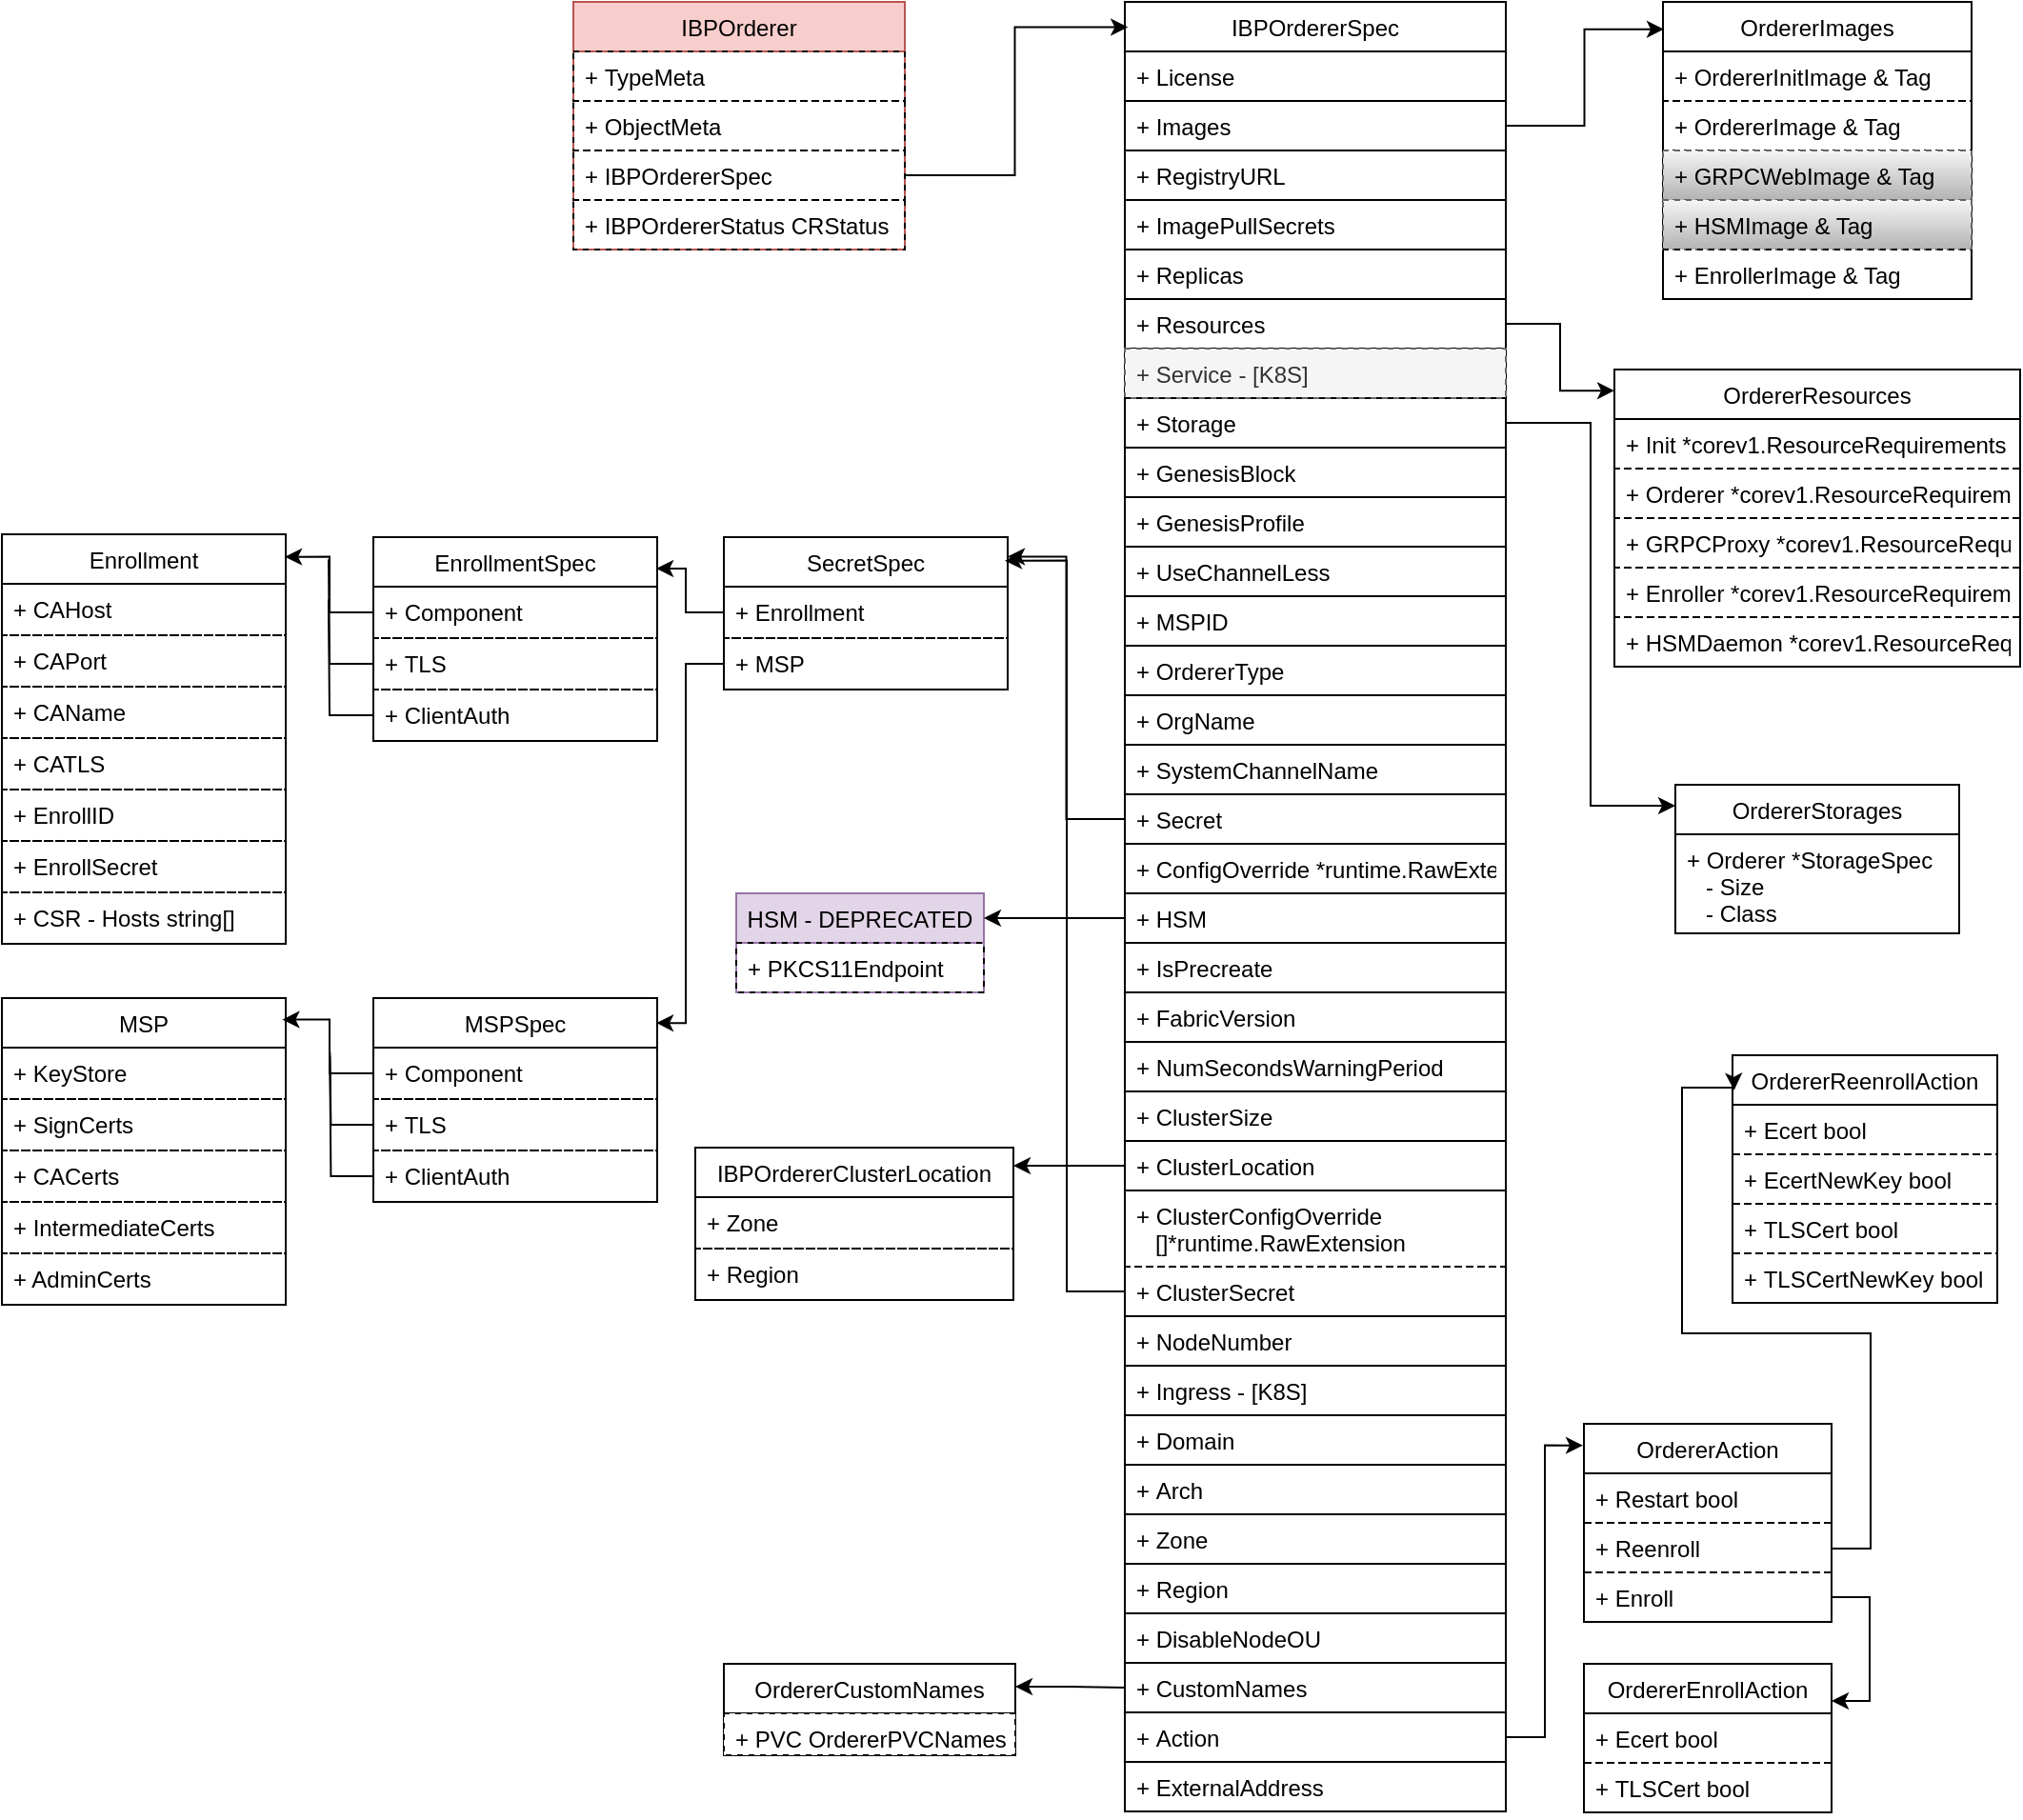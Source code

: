 <mxfile version="12.2.4" pages="1"><diagram id="SJQpfzE6kw7uKWCcVimh" name="Page-1"><mxGraphModel dx="2484" dy="545" grid="0" gridSize="10" guides="1" tooltips="1" connect="1" arrows="1" fold="1" page="0" pageScale="1" pageWidth="827" pageHeight="1169" math="0" shadow="0"><root><mxCell id="0"/><mxCell id="1" parent="0"/><mxCell id="6" value="IBPOrderer" style="swimlane;fontStyle=0;childLayout=stackLayout;horizontal=1;startSize=26;fillColor=#f8cecc;horizontalStack=0;resizeParent=1;resizeParentMax=0;resizeLast=0;collapsible=1;marginBottom=0;rounded=0;shadow=0;comic=0;swimlaneLine=1;glass=0;swimlaneFillColor=none;strokeColor=#b85450;" parent="1" vertex="1"><mxGeometry x="-830" y="121" width="174" height="130" as="geometry"><mxRectangle x="110" y="120" width="90" height="26" as="alternateBounds"/></mxGeometry></mxCell><mxCell id="7" value="+ TypeMeta" style="text;strokeColor=#000000;fillColor=none;align=left;verticalAlign=top;spacingLeft=4;spacingRight=4;overflow=hidden;rotatable=0;points=[[0,0.5],[1,0.5]];portConstraint=eastwest;dashed=1;rounded=0;glass=0;" parent="6" vertex="1"><mxGeometry y="26" width="174" height="26" as="geometry"/></mxCell><mxCell id="8" value="+ ObjectMeta" style="text;strokeColor=#000000;fillColor=none;align=left;verticalAlign=top;spacingLeft=4;spacingRight=4;overflow=hidden;rotatable=0;points=[[0,0.5],[1,0.5]];portConstraint=eastwest;dashed=1;rounded=0;glass=0;" parent="6" vertex="1"><mxGeometry y="52" width="174" height="26" as="geometry"/></mxCell><mxCell id="9" value="+ IBPOrdererSpec" style="text;strokeColor=#000000;fillColor=none;align=left;verticalAlign=top;spacingLeft=4;spacingRight=4;overflow=hidden;rotatable=0;points=[[0,0.5],[1,0.5]];portConstraint=eastwest;rounded=0;dashed=1;glass=0;" parent="6" vertex="1"><mxGeometry y="78" width="174" height="26" as="geometry"/></mxCell><mxCell id="10" value="+ IBPOrdererStatus CRStatus" style="text;strokeColor=#000000;fillColor=none;align=left;verticalAlign=top;spacingLeft=4;spacingRight=4;overflow=hidden;rotatable=0;points=[[0,0.5],[1,0.5]];portConstraint=eastwest;rounded=0;dashed=1;glass=0;" parent="6" vertex="1"><mxGeometry y="104" width="174" height="26" as="geometry"/></mxCell><mxCell id="11" value="IBPOrdererSpec" style="swimlane;fontStyle=0;childLayout=stackLayout;horizontal=1;startSize=26;horizontalStack=0;resizeParent=1;resizeParentMax=0;resizeLast=0;collapsible=1;marginBottom=0;rounded=0;shadow=0;comic=0;swimlaneLine=1;glass=0;swimlaneFillColor=none;" parent="1" vertex="1"><mxGeometry x="-540.5" y="121" width="200" height="950" as="geometry"><mxRectangle x="110" y="120" width="90" height="26" as="alternateBounds"/></mxGeometry></mxCell><mxCell id="12" value="+ License" style="text;strokeColor=#000000;fillColor=none;align=left;verticalAlign=top;spacingLeft=4;spacingRight=4;overflow=hidden;rotatable=0;points=[[0,0.5],[1,0.5]];portConstraint=eastwest;dashed=1;rounded=0;glass=0;" parent="11" vertex="1"><mxGeometry y="26" width="200" height="26" as="geometry"/></mxCell><mxCell id="13" value="+ Images" style="text;strokeColor=#000000;fillColor=none;align=left;verticalAlign=top;spacingLeft=4;spacingRight=4;overflow=hidden;rotatable=0;points=[[0,0.5],[1,0.5]];portConstraint=eastwest;dashed=1;rounded=0;glass=0;" parent="11" vertex="1"><mxGeometry y="52" width="200" height="26" as="geometry"/></mxCell><mxCell id="14" value="+ RegistryURL" style="text;strokeColor=#000000;fillColor=none;align=left;verticalAlign=top;spacingLeft=4;spacingRight=4;overflow=hidden;rotatable=0;points=[[0,0.5],[1,0.5]];portConstraint=eastwest;rounded=0;dashed=1;glass=0;" parent="11" vertex="1"><mxGeometry y="78" width="200" height="26" as="geometry"/></mxCell><mxCell id="15" value="+ ImagePullSecrets" style="text;strokeColor=#000000;fillColor=none;align=left;verticalAlign=top;spacingLeft=4;spacingRight=4;overflow=hidden;rotatable=0;points=[[0,0.5],[1,0.5]];portConstraint=eastwest;rounded=0;dashed=1;glass=0;" parent="11" vertex="1"><mxGeometry y="104" width="200" height="26" as="geometry"/></mxCell><mxCell id="16" value="+ Replicas" style="text;strokeColor=#000000;fillColor=none;align=left;verticalAlign=top;spacingLeft=4;spacingRight=4;overflow=hidden;rotatable=0;points=[[0,0.5],[1,0.5]];portConstraint=eastwest;rounded=0;dashed=1;glass=0;" parent="11" vertex="1"><mxGeometry y="130" width="200" height="26" as="geometry"/></mxCell><mxCell id="17" value="+ Resources" style="text;strokeColor=#000000;fillColor=none;align=left;verticalAlign=top;spacingLeft=4;spacingRight=4;overflow=hidden;rotatable=0;points=[[0,0.5],[1,0.5]];portConstraint=eastwest;rounded=0;dashed=1;glass=0;" parent="11" vertex="1"><mxGeometry y="156" width="200" height="26" as="geometry"/></mxCell><mxCell id="18" value="+ Service - [K8S]" style="text;strokeColor=#666666;fillColor=#f5f5f5;align=left;verticalAlign=top;spacingLeft=4;spacingRight=4;overflow=hidden;rotatable=0;points=[[0,0.5],[1,0.5]];portConstraint=eastwest;rounded=0;dashed=1;glass=0;fontColor=#333333;" parent="11" vertex="1"><mxGeometry y="182" width="200" height="26" as="geometry"/></mxCell><mxCell id="19" value="+ Storage" style="text;strokeColor=#000000;fillColor=none;align=left;verticalAlign=top;spacingLeft=4;spacingRight=4;overflow=hidden;rotatable=0;points=[[0,0.5],[1,0.5]];portConstraint=eastwest;rounded=0;dashed=1;glass=0;" parent="11" vertex="1"><mxGeometry y="208" width="200" height="26" as="geometry"/></mxCell><mxCell id="92" value="+ GenesisBlock" style="text;strokeColor=#000000;fillColor=none;align=left;verticalAlign=top;spacingLeft=4;spacingRight=4;overflow=hidden;rotatable=0;points=[[0,0.5],[1,0.5]];portConstraint=eastwest;rounded=0;dashed=1;glass=0;" parent="11" vertex="1"><mxGeometry y="234" width="200" height="26" as="geometry"/></mxCell><mxCell id="91" value="+ GenesisProfile" style="text;strokeColor=#000000;fillColor=none;align=left;verticalAlign=top;spacingLeft=4;spacingRight=4;overflow=hidden;rotatable=0;points=[[0,0.5],[1,0.5]];portConstraint=eastwest;rounded=0;dashed=1;glass=0;" parent="11" vertex="1"><mxGeometry y="260" width="200" height="26" as="geometry"/></mxCell><mxCell id="90" value="+ UseChannelLess" style="text;strokeColor=#000000;fillColor=none;align=left;verticalAlign=top;spacingLeft=4;spacingRight=4;overflow=hidden;rotatable=0;points=[[0,0.5],[1,0.5]];portConstraint=eastwest;rounded=0;dashed=1;glass=0;" parent="11" vertex="1"><mxGeometry y="286" width="200" height="26" as="geometry"/></mxCell><mxCell id="89" value="+ MSPID" style="text;strokeColor=#000000;fillColor=none;align=left;verticalAlign=top;spacingLeft=4;spacingRight=4;overflow=hidden;rotatable=0;points=[[0,0.5],[1,0.5]];portConstraint=eastwest;rounded=0;dashed=1;glass=0;" parent="11" vertex="1"><mxGeometry y="312" width="200" height="26" as="geometry"/></mxCell><mxCell id="88" value="+ OrdererType" style="text;strokeColor=#000000;fillColor=none;align=left;verticalAlign=top;spacingLeft=4;spacingRight=4;overflow=hidden;rotatable=0;points=[[0,0.5],[1,0.5]];portConstraint=eastwest;rounded=0;dashed=1;glass=0;" parent="11" vertex="1"><mxGeometry y="338" width="200" height="26" as="geometry"/></mxCell><mxCell id="87" value="+ OrgName" style="text;strokeColor=#000000;fillColor=none;align=left;verticalAlign=top;spacingLeft=4;spacingRight=4;overflow=hidden;rotatable=0;points=[[0,0.5],[1,0.5]];portConstraint=eastwest;rounded=0;dashed=1;glass=0;" parent="11" vertex="1"><mxGeometry y="364" width="200" height="26" as="geometry"/></mxCell><mxCell id="86" value="+ SystemChannelName" style="text;strokeColor=#000000;fillColor=none;align=left;verticalAlign=top;spacingLeft=4;spacingRight=4;overflow=hidden;rotatable=0;points=[[0,0.5],[1,0.5]];portConstraint=eastwest;rounded=0;dashed=1;glass=0;" parent="11" vertex="1"><mxGeometry y="390" width="200" height="26" as="geometry"/></mxCell><mxCell id="85" value="+ Secret" style="text;strokeColor=#000000;fillColor=none;align=left;verticalAlign=top;spacingLeft=4;spacingRight=4;overflow=hidden;rotatable=0;points=[[0,0.5],[1,0.5]];portConstraint=eastwest;rounded=0;dashed=1;glass=0;" parent="11" vertex="1"><mxGeometry y="416" width="200" height="26" as="geometry"/></mxCell><mxCell id="20" value="+ ConfigOverride *runtime.RawExtension" style="text;strokeColor=#000000;fillColor=none;align=left;verticalAlign=top;spacingLeft=4;spacingRight=4;overflow=hidden;rotatable=0;points=[[0,0.5],[1,0.5]];portConstraint=eastwest;rounded=0;dashed=1;glass=0;" parent="11" vertex="1"><mxGeometry y="442" width="200" height="26" as="geometry"/></mxCell><mxCell id="21" value="+ HSM" style="text;strokeColor=#000000;fillColor=none;align=left;verticalAlign=top;spacingLeft=4;spacingRight=4;overflow=hidden;rotatable=0;points=[[0,0.5],[1,0.5]];portConstraint=eastwest;rounded=0;dashed=1;glass=0;" parent="11" vertex="1"><mxGeometry y="468" width="200" height="26" as="geometry"/></mxCell><mxCell id="84" value="+ IsPrecreate" style="text;strokeColor=#000000;fillColor=none;align=left;verticalAlign=top;spacingLeft=4;spacingRight=4;overflow=hidden;rotatable=0;points=[[0,0.5],[1,0.5]];portConstraint=eastwest;rounded=0;dashed=1;glass=0;" parent="11" vertex="1"><mxGeometry y="494" width="200" height="26" as="geometry"/></mxCell><mxCell id="24" value="+ FabricVersion" style="text;strokeColor=#000000;fillColor=none;align=left;verticalAlign=top;spacingLeft=4;spacingRight=4;overflow=hidden;rotatable=0;points=[[0,0.5],[1,0.5]];portConstraint=eastwest;rounded=0;dashed=1;glass=0;" parent="11" vertex="1"><mxGeometry y="520" width="200" height="26" as="geometry"/></mxCell><mxCell id="83" value="+ NumSecondsWarningPeriod" style="text;strokeColor=#000000;fillColor=none;align=left;verticalAlign=top;spacingLeft=4;spacingRight=4;overflow=hidden;rotatable=0;points=[[0,0.5],[1,0.5]];portConstraint=eastwest;rounded=0;dashed=1;glass=0;" parent="11" vertex="1"><mxGeometry y="546" width="200" height="26" as="geometry"/></mxCell><mxCell id="82" value="+ ClusterSize" style="text;strokeColor=#000000;fillColor=none;align=left;verticalAlign=top;spacingLeft=4;spacingRight=4;overflow=hidden;rotatable=0;points=[[0,0.5],[1,0.5]];portConstraint=eastwest;rounded=0;dashed=1;glass=0;" parent="11" vertex="1"><mxGeometry y="572" width="200" height="26" as="geometry"/></mxCell><mxCell id="81" value="+ ClusterLocation" style="text;strokeColor=#000000;fillColor=none;align=left;verticalAlign=top;spacingLeft=4;spacingRight=4;overflow=hidden;rotatable=0;points=[[0,0.5],[1,0.5]];portConstraint=eastwest;rounded=0;dashed=1;glass=0;" parent="11" vertex="1"><mxGeometry y="598" width="200" height="26" as="geometry"/></mxCell><mxCell id="80" value="+ ClusterConfigOverride&#10;   []*runtime.RawExtension " style="text;strokeColor=#000000;fillColor=none;align=left;verticalAlign=top;spacingLeft=4;spacingRight=4;overflow=hidden;rotatable=0;points=[[0,0.5],[1,0.5]];portConstraint=eastwest;rounded=0;dashed=1;glass=0;" parent="11" vertex="1"><mxGeometry y="624" width="200" height="40" as="geometry"/></mxCell><mxCell id="79" value="+ ClusterSecret" style="text;strokeColor=#000000;fillColor=none;align=left;verticalAlign=top;spacingLeft=4;spacingRight=4;overflow=hidden;rotatable=0;points=[[0,0.5],[1,0.5]];portConstraint=eastwest;rounded=0;dashed=1;glass=0;" parent="11" vertex="1"><mxGeometry y="664" width="200" height="26" as="geometry"/></mxCell><mxCell id="78" value="+ NodeNumber" style="text;strokeColor=#000000;fillColor=none;align=left;verticalAlign=top;spacingLeft=4;spacingRight=4;overflow=hidden;rotatable=0;points=[[0,0.5],[1,0.5]];portConstraint=eastwest;rounded=0;dashed=1;glass=0;" parent="11" vertex="1"><mxGeometry y="690" width="200" height="26" as="geometry"/></mxCell><mxCell id="26" value="+ Ingress - [K8S]" style="text;strokeColor=#000000;fillColor=none;align=left;verticalAlign=top;spacingLeft=4;spacingRight=4;overflow=hidden;rotatable=0;points=[[0,0.5],[1,0.5]];portConstraint=eastwest;rounded=0;dashed=1;glass=0;" parent="11" vertex="1"><mxGeometry y="716" width="200" height="26" as="geometry"/></mxCell><mxCell id="25" value="+ Domain" style="text;strokeColor=#000000;fillColor=none;align=left;verticalAlign=top;spacingLeft=4;spacingRight=4;overflow=hidden;rotatable=0;points=[[0,0.5],[1,0.5]];portConstraint=eastwest;rounded=0;dashed=1;glass=0;" parent="11" vertex="1"><mxGeometry y="742" width="200" height="26" as="geometry"/></mxCell><mxCell id="27" value="+ Arch" style="text;strokeColor=#000000;fillColor=none;align=left;verticalAlign=top;spacingLeft=4;spacingRight=4;overflow=hidden;rotatable=0;points=[[0,0.5],[1,0.5]];portConstraint=eastwest;rounded=0;dashed=1;glass=0;" parent="11" vertex="1"><mxGeometry y="768" width="200" height="26" as="geometry"/></mxCell><mxCell id="29" value="+ Zone" style="text;strokeColor=#000000;fillColor=none;align=left;verticalAlign=top;spacingLeft=4;spacingRight=4;overflow=hidden;rotatable=0;points=[[0,0.5],[1,0.5]];portConstraint=eastwest;rounded=0;dashed=1;glass=0;" parent="11" vertex="1"><mxGeometry y="794" width="200" height="26" as="geometry"/></mxCell><mxCell id="28" value="+ Region" style="text;strokeColor=#000000;fillColor=none;align=left;verticalAlign=top;spacingLeft=4;spacingRight=4;overflow=hidden;rotatable=0;points=[[0,0.5],[1,0.5]];portConstraint=eastwest;rounded=0;dashed=1;glass=0;" parent="11" vertex="1"><mxGeometry y="820" width="200" height="26" as="geometry"/></mxCell><mxCell id="77" value="+ DisableNodeOU" style="text;strokeColor=#000000;fillColor=none;align=left;verticalAlign=top;spacingLeft=4;spacingRight=4;overflow=hidden;rotatable=0;points=[[0,0.5],[1,0.5]];portConstraint=eastwest;rounded=0;dashed=1;glass=0;" parent="11" vertex="1"><mxGeometry y="846" width="200" height="26" as="geometry"/></mxCell><mxCell id="22" value="+ CustomNames" style="text;strokeColor=#000000;fillColor=none;align=left;verticalAlign=top;spacingLeft=4;spacingRight=4;overflow=hidden;rotatable=0;points=[[0,0.5],[1,0.5]];portConstraint=eastwest;rounded=0;dashed=1;glass=0;" parent="11" vertex="1"><mxGeometry y="872" width="200" height="26" as="geometry"/></mxCell><mxCell id="30" value="+ Action" style="text;strokeColor=#000000;fillColor=none;align=left;verticalAlign=top;spacingLeft=4;spacingRight=4;overflow=hidden;rotatable=0;points=[[0,0.5],[1,0.5]];portConstraint=eastwest;rounded=0;dashed=1;glass=0;" parent="11" vertex="1"><mxGeometry y="898" width="200" height="26" as="geometry"/></mxCell><mxCell id="31" value="+ ExternalAddress" style="text;strokeColor=#000000;fillColor=none;align=left;verticalAlign=top;spacingLeft=4;spacingRight=4;overflow=hidden;rotatable=0;points=[[0,0.5],[1,0.5]];portConstraint=eastwest;rounded=0;dashed=1;glass=0;" parent="11" vertex="1"><mxGeometry y="924" width="200" height="26" as="geometry"/></mxCell><mxCell id="32" value="OrdererAction" style="swimlane;fontStyle=0;childLayout=stackLayout;horizontal=1;startSize=26;horizontalStack=0;resizeParent=1;resizeParentMax=0;resizeLast=0;collapsible=1;marginBottom=0;rounded=0;shadow=0;comic=0;swimlaneLine=1;glass=0;swimlaneFillColor=none;" parent="1" vertex="1"><mxGeometry x="-299.5" y="867.5" width="130" height="104" as="geometry"><mxRectangle x="110" y="120" width="90" height="26" as="alternateBounds"/></mxGeometry></mxCell><mxCell id="33" value="+ Restart bool" style="text;strokeColor=#000000;fillColor=none;align=left;verticalAlign=top;spacingLeft=4;spacingRight=4;overflow=hidden;rotatable=0;points=[[0,0.5],[1,0.5]];portConstraint=eastwest;dashed=1;rounded=0;glass=0;" parent="32" vertex="1"><mxGeometry y="26" width="130" height="26" as="geometry"/></mxCell><mxCell id="34" value="+ Reenroll" style="text;strokeColor=#000000;fillColor=none;align=left;verticalAlign=top;spacingLeft=4;spacingRight=4;overflow=hidden;rotatable=0;points=[[0,0.5],[1,0.5]];portConstraint=eastwest;dashed=1;rounded=0;glass=0;" parent="32" vertex="1"><mxGeometry y="52" width="130" height="26" as="geometry"/></mxCell><mxCell id="35" value="+ Enroll" style="text;strokeColor=#000000;fillColor=none;align=left;verticalAlign=top;spacingLeft=4;spacingRight=4;overflow=hidden;rotatable=0;points=[[0,0.5],[1,0.5]];portConstraint=eastwest;rounded=0;dashed=1;glass=0;" parent="32" vertex="1"><mxGeometry y="78" width="130" height="26" as="geometry"/></mxCell><mxCell id="37" style="edgeStyle=orthogonalEdgeStyle;rounded=0;orthogonalLoop=1;jettySize=auto;html=1;exitX=1;exitY=0.5;exitDx=0;exitDy=0;entryX=-0.004;entryY=0.109;entryDx=0;entryDy=0;entryPerimeter=0;" parent="1" source="30" target="32" edge="1"><mxGeometry relative="1" as="geometry"/></mxCell><mxCell id="38" value="OrdererReenrollAction" style="swimlane;fontStyle=0;childLayout=stackLayout;horizontal=1;startSize=26;horizontalStack=0;resizeParent=1;resizeParentMax=0;resizeLast=0;collapsible=1;marginBottom=0;rounded=0;shadow=0;comic=0;swimlaneLine=1;glass=0;swimlaneFillColor=none;" parent="1" vertex="1"><mxGeometry x="-221.5" y="674" width="139" height="130" as="geometry"><mxRectangle x="110" y="120" width="90" height="26" as="alternateBounds"/></mxGeometry></mxCell><mxCell id="39" value="+ Ecert bool" style="text;strokeColor=#000000;fillColor=none;align=left;verticalAlign=top;spacingLeft=4;spacingRight=4;overflow=hidden;rotatable=0;points=[[0,0.5],[1,0.5]];portConstraint=eastwest;dashed=1;rounded=0;glass=0;" parent="38" vertex="1"><mxGeometry y="26" width="139" height="26" as="geometry"/></mxCell><mxCell id="40" value="+ EcertNewKey bool" style="text;strokeColor=#000000;fillColor=none;align=left;verticalAlign=top;spacingLeft=4;spacingRight=4;overflow=hidden;rotatable=0;points=[[0,0.5],[1,0.5]];portConstraint=eastwest;dashed=1;rounded=0;glass=0;" parent="38" vertex="1"><mxGeometry y="52" width="139" height="26" as="geometry"/></mxCell><mxCell id="41" value="+ TLSCert bool" style="text;strokeColor=#000000;fillColor=none;align=left;verticalAlign=top;spacingLeft=4;spacingRight=4;overflow=hidden;rotatable=0;points=[[0,0.5],[1,0.5]];portConstraint=eastwest;rounded=0;dashed=1;glass=0;" parent="38" vertex="1"><mxGeometry y="78" width="139" height="26" as="geometry"/></mxCell><mxCell id="43" value="+ TLSCertNewKey bool" style="text;strokeColor=#000000;fillColor=none;align=left;verticalAlign=top;spacingLeft=4;spacingRight=4;overflow=hidden;rotatable=0;points=[[0,0.5],[1,0.5]];portConstraint=eastwest;rounded=0;dashed=1;glass=0;" parent="38" vertex="1"><mxGeometry y="104" width="139" height="26" as="geometry"/></mxCell><mxCell id="42" style="edgeStyle=orthogonalEdgeStyle;rounded=0;orthogonalLoop=1;jettySize=auto;html=1;entryX=0.006;entryY=0.141;entryDx=0;entryDy=0;entryPerimeter=0;" parent="1" target="38" edge="1"><mxGeometry relative="1" as="geometry"><mxPoint x="-169" y="933" as="sourcePoint"/><Array as="points"><mxPoint x="-149" y="933"/><mxPoint x="-149" y="820"/><mxPoint x="-248" y="820"/><mxPoint x="-248" y="691"/></Array></mxGeometry></mxCell><mxCell id="44" value="OrdererEnrollAction" style="swimlane;fontStyle=0;childLayout=stackLayout;horizontal=1;startSize=26;horizontalStack=0;resizeParent=1;resizeParentMax=0;resizeLast=0;collapsible=1;marginBottom=0;rounded=0;shadow=0;comic=0;swimlaneLine=1;glass=0;swimlaneFillColor=none;" parent="1" vertex="1"><mxGeometry x="-299.5" y="993.5" width="130" height="78" as="geometry"><mxRectangle x="110" y="120" width="90" height="26" as="alternateBounds"/></mxGeometry></mxCell><mxCell id="45" value="+ Ecert bool" style="text;strokeColor=#000000;fillColor=none;align=left;verticalAlign=top;spacingLeft=4;spacingRight=4;overflow=hidden;rotatable=0;points=[[0,0.5],[1,0.5]];portConstraint=eastwest;dashed=1;rounded=0;glass=0;" parent="44" vertex="1"><mxGeometry y="26" width="130" height="26" as="geometry"/></mxCell><mxCell id="47" value="+ TLSCert bool" style="text;strokeColor=#000000;fillColor=none;align=left;verticalAlign=top;spacingLeft=4;spacingRight=4;overflow=hidden;rotatable=0;points=[[0,0.5],[1,0.5]];portConstraint=eastwest;rounded=0;dashed=1;glass=0;" parent="44" vertex="1"><mxGeometry y="52" width="130" height="26" as="geometry"/></mxCell><mxCell id="54" style="edgeStyle=orthogonalEdgeStyle;rounded=0;orthogonalLoop=1;jettySize=auto;html=1;exitX=1;exitY=0.25;exitDx=0;exitDy=0;entryX=0;entryY=0.5;entryDx=0;entryDy=0;startArrow=classic;startFill=1;endArrow=none;endFill=0;" parent="1" source="51" target="22" edge="1"><mxGeometry relative="1" as="geometry"/></mxCell><mxCell id="51" value="OrdererCustomNames" style="swimlane;fontStyle=0;childLayout=stackLayout;horizontal=1;startSize=26;horizontalStack=0;resizeParent=1;resizeParentMax=0;resizeLast=0;collapsible=1;marginBottom=0;rounded=0;shadow=0;comic=0;swimlaneLine=1;glass=0;swimlaneFillColor=none;" parent="1" vertex="1"><mxGeometry x="-751" y="993.5" width="153" height="48" as="geometry"><mxRectangle x="110" y="120" width="90" height="26" as="alternateBounds"/></mxGeometry></mxCell><mxCell id="52" value="+ PVC OrdererPVCNames" style="text;strokeColor=#000000;fillColor=#ffffff;align=left;verticalAlign=top;spacingLeft=4;spacingRight=4;overflow=hidden;rotatable=0;points=[[0,0.5],[1,0.5]];portConstraint=eastwest;dashed=1;rounded=0;glass=0;" parent="51" vertex="1"><mxGeometry y="26" width="153" height="22" as="geometry"/></mxCell><mxCell id="93" value="OrdererImages" style="swimlane;fontStyle=0;childLayout=stackLayout;horizontal=1;startSize=26;horizontalStack=0;resizeParent=1;resizeParentMax=0;resizeLast=0;collapsible=1;marginBottom=0;rounded=0;shadow=0;comic=0;swimlaneLine=1;glass=0;swimlaneFillColor=none;" parent="1" vertex="1"><mxGeometry x="-258" y="121" width="162" height="156" as="geometry"><mxRectangle x="110" y="120" width="90" height="26" as="alternateBounds"/></mxGeometry></mxCell><mxCell id="94" value="+ OrdererInitImage &amp; Tag&#10;" style="text;strokeColor=#000000;fillColor=none;align=left;verticalAlign=top;spacingLeft=4;spacingRight=4;overflow=hidden;rotatable=0;points=[[0,0.5],[1,0.5]];portConstraint=eastwest;dashed=1;rounded=0;glass=0;" parent="93" vertex="1"><mxGeometry y="26" width="162" height="26" as="geometry"/></mxCell><mxCell id="95" value="+ OrdererImage &amp; Tag&#10;" style="text;strokeColor=#000000;fillColor=none;align=left;verticalAlign=top;spacingLeft=4;spacingRight=4;overflow=hidden;rotatable=0;points=[[0,0.5],[1,0.5]];portConstraint=eastwest;dashed=1;rounded=0;glass=0;" parent="93" vertex="1"><mxGeometry y="52" width="162" height="26" as="geometry"/></mxCell><mxCell id="96" value="+ GRPCWebImage &amp; Tag&#10;" style="text;align=left;verticalAlign=top;spacingLeft=4;spacingRight=4;overflow=hidden;rotatable=0;points=[[0,0.5],[1,0.5]];portConstraint=eastwest;dashed=1;rounded=0;glass=0;fillColor=#f5f5f5;strokeColor=#666666;gradientColor=#b3b3b3;" parent="93" vertex="1"><mxGeometry y="78" width="162" height="26" as="geometry"/></mxCell><mxCell id="97" value="+ HSMImage &amp; Tag&#10;" style="text;align=left;verticalAlign=top;spacingLeft=4;spacingRight=4;overflow=hidden;rotatable=0;points=[[0,0.5],[1,0.5]];portConstraint=eastwest;dashed=1;rounded=0;glass=0;fillColor=#f5f5f5;strokeColor=#666666;gradientColor=#b3b3b3;" parent="93" vertex="1"><mxGeometry y="104" width="162" height="26" as="geometry"/></mxCell><mxCell id="98" value="+ EnrollerImage &amp; Tag&#10;" style="text;strokeColor=#000000;fillColor=none;align=left;verticalAlign=top;spacingLeft=4;spacingRight=4;overflow=hidden;rotatable=0;points=[[0,0.5],[1,0.5]];portConstraint=eastwest;dashed=1;rounded=0;glass=0;" parent="93" vertex="1"><mxGeometry y="130" width="162" height="26" as="geometry"/></mxCell><mxCell id="99" style="edgeStyle=orthogonalEdgeStyle;rounded=0;orthogonalLoop=1;jettySize=auto;html=1;exitX=1;exitY=0.5;exitDx=0;exitDy=0;entryX=0.003;entryY=0.092;entryDx=0;entryDy=0;entryPerimeter=0;" parent="1" source="13" target="93" edge="1"><mxGeometry relative="1" as="geometry"/></mxCell><mxCell id="100" value="OrdererResources" style="swimlane;fontStyle=0;childLayout=stackLayout;horizontal=1;startSize=26;horizontalStack=0;resizeParent=1;resizeParentMax=0;resizeLast=0;collapsible=1;marginBottom=0;rounded=0;shadow=0;comic=0;swimlaneLine=1;glass=0;swimlaneFillColor=none;" parent="1" vertex="1"><mxGeometry x="-283.5" y="314" width="213" height="156" as="geometry"><mxRectangle x="110" y="120" width="90" height="26" as="alternateBounds"/></mxGeometry></mxCell><mxCell id="101" value="+ Init *corev1.ResourceRequirements" style="text;strokeColor=#000000;fillColor=none;align=left;verticalAlign=top;spacingLeft=4;spacingRight=4;overflow=hidden;rotatable=0;points=[[0,0.5],[1,0.5]];portConstraint=eastwest;dashed=1;rounded=0;glass=0;" parent="100" vertex="1"><mxGeometry y="26" width="213" height="26" as="geometry"/></mxCell><mxCell id="102" value="+ Orderer *corev1.ResourceRequirements" style="text;strokeColor=#000000;fillColor=none;align=left;verticalAlign=top;spacingLeft=4;spacingRight=4;overflow=hidden;rotatable=0;points=[[0,0.5],[1,0.5]];portConstraint=eastwest;dashed=1;rounded=0;glass=0;" parent="100" vertex="1"><mxGeometry y="52" width="213" height="26" as="geometry"/></mxCell><mxCell id="103" value="+ GRPCProxy *corev1.ResourceRequirements" style="text;strokeColor=#000000;fillColor=none;align=left;verticalAlign=top;spacingLeft=4;spacingRight=4;overflow=hidden;rotatable=0;points=[[0,0.5],[1,0.5]];portConstraint=eastwest;dashed=1;rounded=0;glass=0;" parent="100" vertex="1"><mxGeometry y="78" width="213" height="26" as="geometry"/></mxCell><mxCell id="105" value="+ Enroller *corev1.ResourceRequirements" style="text;strokeColor=#000000;fillColor=none;align=left;verticalAlign=top;spacingLeft=4;spacingRight=4;overflow=hidden;rotatable=0;points=[[0,0.5],[1,0.5]];portConstraint=eastwest;dashed=1;rounded=0;glass=0;" parent="100" vertex="1"><mxGeometry y="104" width="213" height="26" as="geometry"/></mxCell><mxCell id="104" value="+ HSMDaemon *corev1.ResourceRequirements" style="text;strokeColor=#000000;fillColor=none;align=left;verticalAlign=top;spacingLeft=4;spacingRight=4;overflow=hidden;rotatable=0;points=[[0,0.5],[1,0.5]];portConstraint=eastwest;dashed=1;rounded=0;glass=0;" parent="100" vertex="1"><mxGeometry y="130" width="213" height="26" as="geometry"/></mxCell><mxCell id="106" value="OrdererStorages" style="swimlane;fontStyle=0;childLayout=stackLayout;horizontal=1;startSize=26;horizontalStack=0;resizeParent=1;resizeParentMax=0;resizeLast=0;collapsible=1;marginBottom=0;rounded=0;shadow=0;comic=0;swimlaneLine=1;glass=0;swimlaneFillColor=none;" parent="1" vertex="1"><mxGeometry x="-251.5" y="532" width="149" height="78" as="geometry"><mxRectangle x="110" y="120" width="90" height="26" as="alternateBounds"/></mxGeometry></mxCell><mxCell id="107" value="+ Orderer *StorageSpec&#10;   - Size&#10;   - Class" style="text;strokeColor=#000000;fillColor=none;align=left;verticalAlign=top;spacingLeft=4;spacingRight=4;overflow=hidden;rotatable=0;points=[[0,0.5],[1,0.5]];portConstraint=eastwest;dashed=1;rounded=0;glass=0;" parent="106" vertex="1"><mxGeometry y="26" width="149" height="52" as="geometry"/></mxCell><mxCell id="109" style="edgeStyle=orthogonalEdgeStyle;rounded=0;orthogonalLoop=1;jettySize=auto;html=1;exitX=1;exitY=0.5;exitDx=0;exitDy=0;entryX=0;entryY=0.141;entryDx=0;entryDy=0;entryPerimeter=0;" parent="1" source="19" target="106" edge="1"><mxGeometry relative="1" as="geometry"/></mxCell><mxCell id="110" style="edgeStyle=orthogonalEdgeStyle;rounded=0;orthogonalLoop=1;jettySize=auto;html=1;exitX=1;exitY=0.5;exitDx=0;exitDy=0;entryX=0;entryY=0.071;entryDx=0;entryDy=0;entryPerimeter=0;" parent="1" source="17" target="100" edge="1"><mxGeometry relative="1" as="geometry"/></mxCell><mxCell id="111" value="SecretSpec" style="swimlane;fontStyle=0;childLayout=stackLayout;horizontal=1;startSize=26;horizontalStack=0;resizeParent=1;resizeParentMax=0;resizeLast=0;collapsible=1;marginBottom=0;rounded=0;shadow=0;comic=0;swimlaneLine=1;glass=0;swimlaneFillColor=none;" parent="1" vertex="1"><mxGeometry x="-751" y="402" width="149" height="80" as="geometry"><mxRectangle x="110" y="120" width="90" height="26" as="alternateBounds"/></mxGeometry></mxCell><mxCell id="112" value="+ Enrollment" style="text;strokeColor=#000000;fillColor=none;align=left;verticalAlign=top;spacingLeft=4;spacingRight=4;overflow=hidden;rotatable=0;points=[[0,0.5],[1,0.5]];portConstraint=eastwest;dashed=1;rounded=0;glass=0;" parent="111" vertex="1"><mxGeometry y="26" width="149" height="27" as="geometry"/></mxCell><mxCell id="114" value="+ MSP" style="text;strokeColor=#000000;fillColor=none;align=left;verticalAlign=top;spacingLeft=4;spacingRight=4;overflow=hidden;rotatable=0;points=[[0,0.5],[1,0.5]];portConstraint=eastwest;dashed=1;rounded=0;glass=0;" parent="111" vertex="1"><mxGeometry y="53" width="149" height="27" as="geometry"/></mxCell><mxCell id="113" style="edgeStyle=orthogonalEdgeStyle;rounded=0;orthogonalLoop=1;jettySize=auto;html=1;exitX=0;exitY=0.5;exitDx=0;exitDy=0;entryX=1;entryY=0.128;entryDx=0;entryDy=0;entryPerimeter=0;" parent="1" source="85" target="111" edge="1"><mxGeometry relative="1" as="geometry"/></mxCell><mxCell id="115" value="EnrollmentSpec" style="swimlane;fontStyle=0;childLayout=stackLayout;horizontal=1;startSize=26;horizontalStack=0;resizeParent=1;resizeParentMax=0;resizeLast=0;collapsible=1;marginBottom=0;rounded=0;shadow=0;comic=0;swimlaneLine=1;glass=0;swimlaneFillColor=none;" parent="1" vertex="1"><mxGeometry x="-935" y="402" width="149" height="107" as="geometry"><mxRectangle x="110" y="120" width="90" height="26" as="alternateBounds"/></mxGeometry></mxCell><mxCell id="116" value="+ Component" style="text;strokeColor=#000000;fillColor=none;align=left;verticalAlign=top;spacingLeft=4;spacingRight=4;overflow=hidden;rotatable=0;points=[[0,0.5],[1,0.5]];portConstraint=eastwest;dashed=1;rounded=0;glass=0;" parent="115" vertex="1"><mxGeometry y="26" width="149" height="27" as="geometry"/></mxCell><mxCell id="117" value="+ TLS" style="text;strokeColor=#000000;fillColor=none;align=left;verticalAlign=top;spacingLeft=4;spacingRight=4;overflow=hidden;rotatable=0;points=[[0,0.5],[1,0.5]];portConstraint=eastwest;dashed=1;rounded=0;glass=0;" parent="115" vertex="1"><mxGeometry y="53" width="149" height="27" as="geometry"/></mxCell><mxCell id="119" value="+ ClientAuth" style="text;strokeColor=#000000;fillColor=none;align=left;verticalAlign=top;spacingLeft=4;spacingRight=4;overflow=hidden;rotatable=0;points=[[0,0.5],[1,0.5]];portConstraint=eastwest;dashed=1;rounded=0;glass=0;" parent="115" vertex="1"><mxGeometry y="80" width="149" height="27" as="geometry"/></mxCell><mxCell id="118" style="edgeStyle=orthogonalEdgeStyle;rounded=0;orthogonalLoop=1;jettySize=auto;html=1;exitX=0;exitY=0.5;exitDx=0;exitDy=0;entryX=0.997;entryY=0.154;entryDx=0;entryDy=0;entryPerimeter=0;" parent="1" source="112" target="115" edge="1"><mxGeometry relative="1" as="geometry"/></mxCell><mxCell id="120" value="Enrollment" style="swimlane;fontStyle=0;childLayout=stackLayout;horizontal=1;startSize=26;horizontalStack=0;resizeParent=1;resizeParentMax=0;resizeLast=0;collapsible=1;marginBottom=0;rounded=0;shadow=0;comic=0;swimlaneLine=1;glass=0;swimlaneFillColor=none;" parent="1" vertex="1"><mxGeometry x="-1130" y="400.5" width="149" height="215" as="geometry"><mxRectangle x="110" y="120" width="90" height="26" as="alternateBounds"/></mxGeometry></mxCell><mxCell id="121" value="+ CAHost" style="text;strokeColor=#000000;fillColor=none;align=left;verticalAlign=top;spacingLeft=4;spacingRight=4;overflow=hidden;rotatable=0;points=[[0,0.5],[1,0.5]];portConstraint=eastwest;dashed=1;rounded=0;glass=0;" parent="120" vertex="1"><mxGeometry y="26" width="149" height="27" as="geometry"/></mxCell><mxCell id="122" value="+ CAPort" style="text;strokeColor=#000000;fillColor=none;align=left;verticalAlign=top;spacingLeft=4;spacingRight=4;overflow=hidden;rotatable=0;points=[[0,0.5],[1,0.5]];portConstraint=eastwest;dashed=1;rounded=0;glass=0;" parent="120" vertex="1"><mxGeometry y="53" width="149" height="27" as="geometry"/></mxCell><mxCell id="123" value="+ CAName" style="text;strokeColor=#000000;fillColor=none;align=left;verticalAlign=top;spacingLeft=4;spacingRight=4;overflow=hidden;rotatable=0;points=[[0,0.5],[1,0.5]];portConstraint=eastwest;dashed=1;rounded=0;glass=0;" parent="120" vertex="1"><mxGeometry y="80" width="149" height="27" as="geometry"/></mxCell><mxCell id="124" value="+ CATLS" style="text;strokeColor=#000000;fillColor=none;align=left;verticalAlign=top;spacingLeft=4;spacingRight=4;overflow=hidden;rotatable=0;points=[[0,0.5],[1,0.5]];portConstraint=eastwest;dashed=1;rounded=0;glass=0;" parent="120" vertex="1"><mxGeometry y="107" width="149" height="27" as="geometry"/></mxCell><mxCell id="125" value="+ EnrollID" style="text;strokeColor=#000000;fillColor=none;align=left;verticalAlign=top;spacingLeft=4;spacingRight=4;overflow=hidden;rotatable=0;points=[[0,0.5],[1,0.5]];portConstraint=eastwest;dashed=1;rounded=0;glass=0;" parent="120" vertex="1"><mxGeometry y="134" width="149" height="27" as="geometry"/></mxCell><mxCell id="126" value="+ EnrollSecret" style="text;strokeColor=#000000;fillColor=none;align=left;verticalAlign=top;spacingLeft=4;spacingRight=4;overflow=hidden;rotatable=0;points=[[0,0.5],[1,0.5]];portConstraint=eastwest;dashed=1;rounded=0;glass=0;" parent="120" vertex="1"><mxGeometry y="161" width="149" height="27" as="geometry"/></mxCell><mxCell id="127" value="+ CSR - Hosts string[]" style="text;strokeColor=#000000;fillColor=none;align=left;verticalAlign=top;spacingLeft=4;spacingRight=4;overflow=hidden;rotatable=0;points=[[0,0.5],[1,0.5]];portConstraint=eastwest;dashed=1;rounded=0;glass=0;" parent="120" vertex="1"><mxGeometry y="188" width="149" height="27" as="geometry"/></mxCell><mxCell id="128" style="edgeStyle=orthogonalEdgeStyle;rounded=0;orthogonalLoop=1;jettySize=auto;html=1;exitX=0;exitY=0.5;exitDx=0;exitDy=0;entryX=0.997;entryY=0.055;entryDx=0;entryDy=0;entryPerimeter=0;" parent="1" source="116" target="120" edge="1"><mxGeometry relative="1" as="geometry"/></mxCell><mxCell id="129" style="edgeStyle=orthogonalEdgeStyle;rounded=0;orthogonalLoop=1;jettySize=auto;html=1;endArrow=none;endFill=0;" parent="1" source="117" edge="1"><mxGeometry relative="1" as="geometry"><mxPoint x="-958.497" y="413.669" as="targetPoint"/></mxGeometry></mxCell><mxCell id="130" style="edgeStyle=orthogonalEdgeStyle;rounded=0;orthogonalLoop=1;jettySize=auto;html=1;exitX=0;exitY=0.5;exitDx=0;exitDy=0;endArrow=none;endFill=0;" parent="1" source="119" edge="1"><mxGeometry relative="1" as="geometry"><mxPoint x="-958.497" y="434.669" as="targetPoint"/></mxGeometry></mxCell><mxCell id="131" style="edgeStyle=orthogonalEdgeStyle;rounded=0;orthogonalLoop=1;jettySize=auto;html=1;exitX=0;exitY=0.5;exitDx=0;exitDy=0;endArrow=classic;endFill=1;entryX=0.997;entryY=0.122;entryDx=0;entryDy=0;entryPerimeter=0;startArrow=none;startFill=0;" parent="1" source="114" target="132" edge="1"><mxGeometry relative="1" as="geometry"><mxPoint x="-775.497" y="606.003" as="targetPoint"/><Array as="points"><mxPoint x="-771" y="469"/><mxPoint x="-771" y="657"/></Array></mxGeometry></mxCell><mxCell id="132" value="MSPSpec" style="swimlane;fontStyle=0;childLayout=stackLayout;horizontal=1;startSize=26;horizontalStack=0;resizeParent=1;resizeParentMax=0;resizeLast=0;collapsible=1;marginBottom=0;rounded=0;shadow=0;comic=0;swimlaneLine=1;glass=0;swimlaneFillColor=none;" parent="1" vertex="1"><mxGeometry x="-935" y="644" width="149" height="107" as="geometry"><mxRectangle x="110" y="120" width="90" height="26" as="alternateBounds"/></mxGeometry></mxCell><mxCell id="133" value="+ Component" style="text;strokeColor=#000000;fillColor=none;align=left;verticalAlign=top;spacingLeft=4;spacingRight=4;overflow=hidden;rotatable=0;points=[[0,0.5],[1,0.5]];portConstraint=eastwest;dashed=1;rounded=0;glass=0;" parent="132" vertex="1"><mxGeometry y="26" width="149" height="27" as="geometry"/></mxCell><mxCell id="134" value="+ TLS" style="text;strokeColor=#000000;fillColor=none;align=left;verticalAlign=top;spacingLeft=4;spacingRight=4;overflow=hidden;rotatable=0;points=[[0,0.5],[1,0.5]];portConstraint=eastwest;dashed=1;rounded=0;glass=0;" parent="132" vertex="1"><mxGeometry y="53" width="149" height="27" as="geometry"/></mxCell><mxCell id="135" value="+ ClientAuth" style="text;strokeColor=#000000;fillColor=none;align=left;verticalAlign=top;spacingLeft=4;spacingRight=4;overflow=hidden;rotatable=0;points=[[0,0.5],[1,0.5]];portConstraint=eastwest;dashed=1;rounded=0;glass=0;" parent="132" vertex="1"><mxGeometry y="80" width="149" height="27" as="geometry"/></mxCell><mxCell id="136" value="MSP" style="swimlane;fontStyle=0;childLayout=stackLayout;horizontal=1;startSize=26;horizontalStack=0;resizeParent=1;resizeParentMax=0;resizeLast=0;collapsible=1;marginBottom=0;rounded=0;shadow=0;comic=0;swimlaneLine=1;glass=0;swimlaneFillColor=none;" parent="1" vertex="1"><mxGeometry x="-1130" y="644" width="149" height="161" as="geometry"><mxRectangle x="110" y="120" width="90" height="26" as="alternateBounds"/></mxGeometry></mxCell><mxCell id="137" value="+ KeyStore" style="text;strokeColor=#000000;fillColor=none;align=left;verticalAlign=top;spacingLeft=4;spacingRight=4;overflow=hidden;rotatable=0;points=[[0,0.5],[1,0.5]];portConstraint=eastwest;dashed=1;rounded=0;glass=0;" parent="136" vertex="1"><mxGeometry y="26" width="149" height="27" as="geometry"/></mxCell><mxCell id="138" value="+ SignCerts" style="text;strokeColor=#000000;fillColor=none;align=left;verticalAlign=top;spacingLeft=4;spacingRight=4;overflow=hidden;rotatable=0;points=[[0,0.5],[1,0.5]];portConstraint=eastwest;dashed=1;rounded=0;glass=0;" parent="136" vertex="1"><mxGeometry y="53" width="149" height="27" as="geometry"/></mxCell><mxCell id="139" value="+ CACerts" style="text;strokeColor=#000000;fillColor=none;align=left;verticalAlign=top;spacingLeft=4;spacingRight=4;overflow=hidden;rotatable=0;points=[[0,0.5],[1,0.5]];portConstraint=eastwest;dashed=1;rounded=0;glass=0;" parent="136" vertex="1"><mxGeometry y="80" width="149" height="27" as="geometry"/></mxCell><mxCell id="140" value="+ IntermediateCerts" style="text;strokeColor=#000000;fillColor=none;align=left;verticalAlign=top;spacingLeft=4;spacingRight=4;overflow=hidden;rotatable=0;points=[[0,0.5],[1,0.5]];portConstraint=eastwest;dashed=1;rounded=0;glass=0;" parent="136" vertex="1"><mxGeometry y="107" width="149" height="27" as="geometry"/></mxCell><mxCell id="141" value="+ AdminCerts" style="text;strokeColor=#000000;fillColor=none;align=left;verticalAlign=top;spacingLeft=4;spacingRight=4;overflow=hidden;rotatable=0;points=[[0,0.5],[1,0.5]];portConstraint=eastwest;dashed=1;rounded=0;glass=0;" parent="136" vertex="1"><mxGeometry y="134" width="149" height="27" as="geometry"/></mxCell><mxCell id="143" style="edgeStyle=orthogonalEdgeStyle;rounded=0;orthogonalLoop=1;jettySize=auto;html=1;exitX=0;exitY=0.5;exitDx=0;exitDy=0;entryX=0.988;entryY=0.07;entryDx=0;entryDy=0;entryPerimeter=0;startArrow=none;startFill=0;endArrow=classic;endFill=1;" parent="1" source="133" target="136" edge="1"><mxGeometry relative="1" as="geometry"/></mxCell><mxCell id="144" style="edgeStyle=orthogonalEdgeStyle;rounded=0;orthogonalLoop=1;jettySize=auto;html=1;exitX=0;exitY=0.5;exitDx=0;exitDy=0;startArrow=none;startFill=0;endArrow=none;endFill=0;" parent="1" source="134" edge="1"><mxGeometry relative="1" as="geometry"><mxPoint x="-957.831" y="672.336" as="targetPoint"/></mxGeometry></mxCell><mxCell id="145" style="edgeStyle=orthogonalEdgeStyle;rounded=0;orthogonalLoop=1;jettySize=auto;html=1;exitX=0;exitY=0.5;exitDx=0;exitDy=0;startArrow=none;startFill=0;endArrow=none;endFill=0;" parent="1" source="135" edge="1"><mxGeometry relative="1" as="geometry"><mxPoint x="-957.831" y="674.336" as="targetPoint"/></mxGeometry></mxCell><mxCell id="146" value="HSM - DEPRECATED" style="swimlane;fontStyle=0;childLayout=stackLayout;horizontal=1;startSize=26;horizontalStack=0;resizeParent=1;resizeParentMax=0;resizeLast=0;collapsible=1;marginBottom=0;rounded=0;shadow=0;comic=0;swimlaneLine=1;glass=0;swimlaneFillColor=none;fillColor=#e1d5e7;strokeColor=#9673a6;" parent="1" vertex="1"><mxGeometry x="-744.5" y="589" width="130" height="52" as="geometry"><mxRectangle x="110" y="120" width="90" height="26" as="alternateBounds"/></mxGeometry></mxCell><mxCell id="147" value="+ PKCS11Endpoint" style="text;strokeColor=#000000;fillColor=none;align=left;verticalAlign=top;spacingLeft=4;spacingRight=4;overflow=hidden;rotatable=0;points=[[0,0.5],[1,0.5]];portConstraint=eastwest;dashed=1;rounded=0;glass=0;" parent="146" vertex="1"><mxGeometry y="26" width="130" height="26" as="geometry"/></mxCell><mxCell id="148" style="edgeStyle=orthogonalEdgeStyle;rounded=0;orthogonalLoop=1;jettySize=auto;html=1;exitX=0;exitY=0.5;exitDx=0;exitDy=0;entryX=1;entryY=0.25;entryDx=0;entryDy=0;startArrow=none;startFill=0;endArrow=classic;endFill=1;" parent="1" source="21" target="146" edge="1"><mxGeometry relative="1" as="geometry"/></mxCell><mxCell id="149" value="IBPOrdererClusterLocation" style="swimlane;fontStyle=0;childLayout=stackLayout;horizontal=1;startSize=26;horizontalStack=0;resizeParent=1;resizeParentMax=0;resizeLast=0;collapsible=1;marginBottom=0;rounded=0;shadow=0;comic=0;swimlaneLine=1;glass=0;swimlaneFillColor=none;" parent="1" vertex="1"><mxGeometry x="-766" y="722.5" width="167" height="80" as="geometry"><mxRectangle x="110" y="120" width="90" height="26" as="alternateBounds"/></mxGeometry></mxCell><mxCell id="150" value="+ Zone" style="text;strokeColor=#000000;fillColor=none;align=left;verticalAlign=top;spacingLeft=4;spacingRight=4;overflow=hidden;rotatable=0;points=[[0,0.5],[1,0.5]];portConstraint=eastwest;dashed=1;rounded=0;glass=0;" parent="149" vertex="1"><mxGeometry y="26" width="167" height="27" as="geometry"/></mxCell><mxCell id="151" value="+ Region" style="text;strokeColor=#000000;fillColor=none;align=left;verticalAlign=top;spacingLeft=4;spacingRight=4;overflow=hidden;rotatable=0;points=[[0,0.5],[1,0.5]];portConstraint=eastwest;dashed=1;rounded=0;glass=0;" parent="149" vertex="1"><mxGeometry y="53" width="167" height="27" as="geometry"/></mxCell><mxCell id="154" style="edgeStyle=orthogonalEdgeStyle;rounded=0;orthogonalLoop=1;jettySize=auto;html=1;exitX=0;exitY=0.5;exitDx=0;exitDy=0;entryX=1;entryY=0.118;entryDx=0;entryDy=0;entryPerimeter=0;startArrow=none;startFill=0;endArrow=classic;endFill=1;" parent="1" source="81" target="149" edge="1"><mxGeometry relative="1" as="geometry"/></mxCell><mxCell id="155" style="edgeStyle=orthogonalEdgeStyle;rounded=0;orthogonalLoop=1;jettySize=auto;html=1;exitX=0;exitY=0.5;exitDx=0;exitDy=0;entryX=0.99;entryY=0.154;entryDx=0;entryDy=0;entryPerimeter=0;" parent="1" source="79" target="111" edge="1"><mxGeometry relative="1" as="geometry"><Array as="points"><mxPoint x="-571" y="798"/><mxPoint x="-571" y="414"/></Array></mxGeometry></mxCell><mxCell id="156" style="edgeStyle=orthogonalEdgeStyle;rounded=0;orthogonalLoop=1;jettySize=auto;html=1;exitX=1;exitY=0.5;exitDx=0;exitDy=0;entryX=0.008;entryY=0.014;entryDx=0;entryDy=0;entryPerimeter=0;" parent="1" source="9" target="11" edge="1"><mxGeometry relative="1" as="geometry"/></mxCell><mxCell id="157" style="edgeStyle=orthogonalEdgeStyle;rounded=0;orthogonalLoop=1;jettySize=auto;html=1;exitX=1;exitY=0.5;exitDx=0;exitDy=0;entryX=1;entryY=0.25;entryDx=0;entryDy=0;" parent="1" source="35" target="44" edge="1"><mxGeometry relative="1" as="geometry"/></mxCell></root></mxGraphModel></diagram></mxfile>